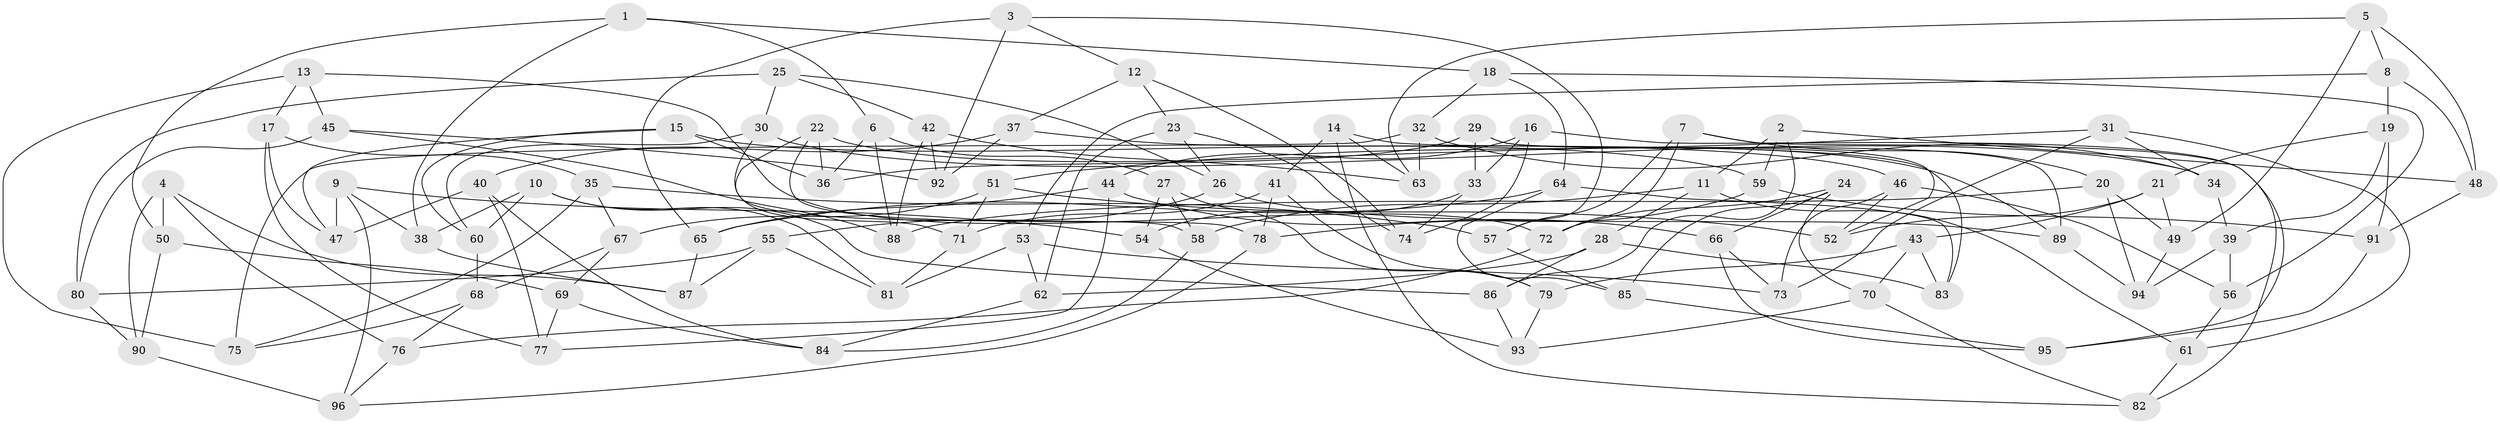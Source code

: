// Generated by graph-tools (version 1.1) at 2025/11/02/27/25 16:11:46]
// undirected, 96 vertices, 192 edges
graph export_dot {
graph [start="1"]
  node [color=gray90,style=filled];
  1;
  2;
  3;
  4;
  5;
  6;
  7;
  8;
  9;
  10;
  11;
  12;
  13;
  14;
  15;
  16;
  17;
  18;
  19;
  20;
  21;
  22;
  23;
  24;
  25;
  26;
  27;
  28;
  29;
  30;
  31;
  32;
  33;
  34;
  35;
  36;
  37;
  38;
  39;
  40;
  41;
  42;
  43;
  44;
  45;
  46;
  47;
  48;
  49;
  50;
  51;
  52;
  53;
  54;
  55;
  56;
  57;
  58;
  59;
  60;
  61;
  62;
  63;
  64;
  65;
  66;
  67;
  68;
  69;
  70;
  71;
  72;
  73;
  74;
  75;
  76;
  77;
  78;
  79;
  80;
  81;
  82;
  83;
  84;
  85;
  86;
  87;
  88;
  89;
  90;
  91;
  92;
  93;
  94;
  95;
  96;
  1 -- 18;
  1 -- 50;
  1 -- 6;
  1 -- 38;
  2 -- 59;
  2 -- 11;
  2 -- 48;
  2 -- 86;
  3 -- 92;
  3 -- 12;
  3 -- 57;
  3 -- 65;
  4 -- 87;
  4 -- 90;
  4 -- 76;
  4 -- 50;
  5 -- 48;
  5 -- 49;
  5 -- 8;
  5 -- 63;
  6 -- 88;
  6 -- 27;
  6 -- 36;
  7 -- 20;
  7 -- 57;
  7 -- 95;
  7 -- 72;
  8 -- 48;
  8 -- 53;
  8 -- 19;
  9 -- 47;
  9 -- 54;
  9 -- 38;
  9 -- 96;
  10 -- 86;
  10 -- 60;
  10 -- 38;
  10 -- 81;
  11 -- 58;
  11 -- 28;
  11 -- 61;
  12 -- 74;
  12 -- 23;
  12 -- 37;
  13 -- 75;
  13 -- 45;
  13 -- 72;
  13 -- 17;
  14 -- 41;
  14 -- 63;
  14 -- 82;
  14 -- 83;
  15 -- 47;
  15 -- 60;
  15 -- 36;
  15 -- 59;
  16 -- 33;
  16 -- 44;
  16 -- 82;
  16 -- 74;
  17 -- 35;
  17 -- 47;
  17 -- 77;
  18 -- 56;
  18 -- 32;
  18 -- 64;
  19 -- 21;
  19 -- 39;
  19 -- 91;
  20 -- 49;
  20 -- 94;
  20 -- 88;
  21 -- 43;
  21 -- 49;
  21 -- 52;
  22 -- 36;
  22 -- 71;
  22 -- 89;
  22 -- 78;
  23 -- 26;
  23 -- 74;
  23 -- 62;
  24 -- 72;
  24 -- 66;
  24 -- 85;
  24 -- 70;
  25 -- 26;
  25 -- 30;
  25 -- 42;
  25 -- 80;
  26 -- 55;
  26 -- 89;
  27 -- 54;
  27 -- 79;
  27 -- 58;
  28 -- 86;
  28 -- 62;
  28 -- 83;
  29 -- 33;
  29 -- 89;
  29 -- 36;
  29 -- 52;
  30 -- 34;
  30 -- 58;
  30 -- 60;
  31 -- 73;
  31 -- 51;
  31 -- 61;
  31 -- 34;
  32 -- 75;
  32 -- 34;
  32 -- 63;
  33 -- 54;
  33 -- 74;
  34 -- 39;
  35 -- 75;
  35 -- 67;
  35 -- 57;
  37 -- 46;
  37 -- 40;
  37 -- 92;
  38 -- 87;
  39 -- 56;
  39 -- 94;
  40 -- 84;
  40 -- 47;
  40 -- 77;
  41 -- 78;
  41 -- 79;
  41 -- 71;
  42 -- 88;
  42 -- 63;
  42 -- 92;
  43 -- 70;
  43 -- 83;
  43 -- 79;
  44 -- 65;
  44 -- 77;
  44 -- 66;
  45 -- 88;
  45 -- 92;
  45 -- 80;
  46 -- 52;
  46 -- 56;
  46 -- 73;
  48 -- 91;
  49 -- 94;
  50 -- 90;
  50 -- 69;
  51 -- 52;
  51 -- 67;
  51 -- 71;
  53 -- 62;
  53 -- 81;
  53 -- 73;
  54 -- 93;
  55 -- 81;
  55 -- 87;
  55 -- 80;
  56 -- 61;
  57 -- 85;
  58 -- 84;
  59 -- 91;
  59 -- 78;
  60 -- 68;
  61 -- 82;
  62 -- 84;
  64 -- 65;
  64 -- 83;
  64 -- 85;
  65 -- 87;
  66 -- 73;
  66 -- 95;
  67 -- 68;
  67 -- 69;
  68 -- 75;
  68 -- 76;
  69 -- 84;
  69 -- 77;
  70 -- 93;
  70 -- 82;
  71 -- 81;
  72 -- 76;
  76 -- 96;
  78 -- 96;
  79 -- 93;
  80 -- 90;
  85 -- 95;
  86 -- 93;
  89 -- 94;
  90 -- 96;
  91 -- 95;
}
